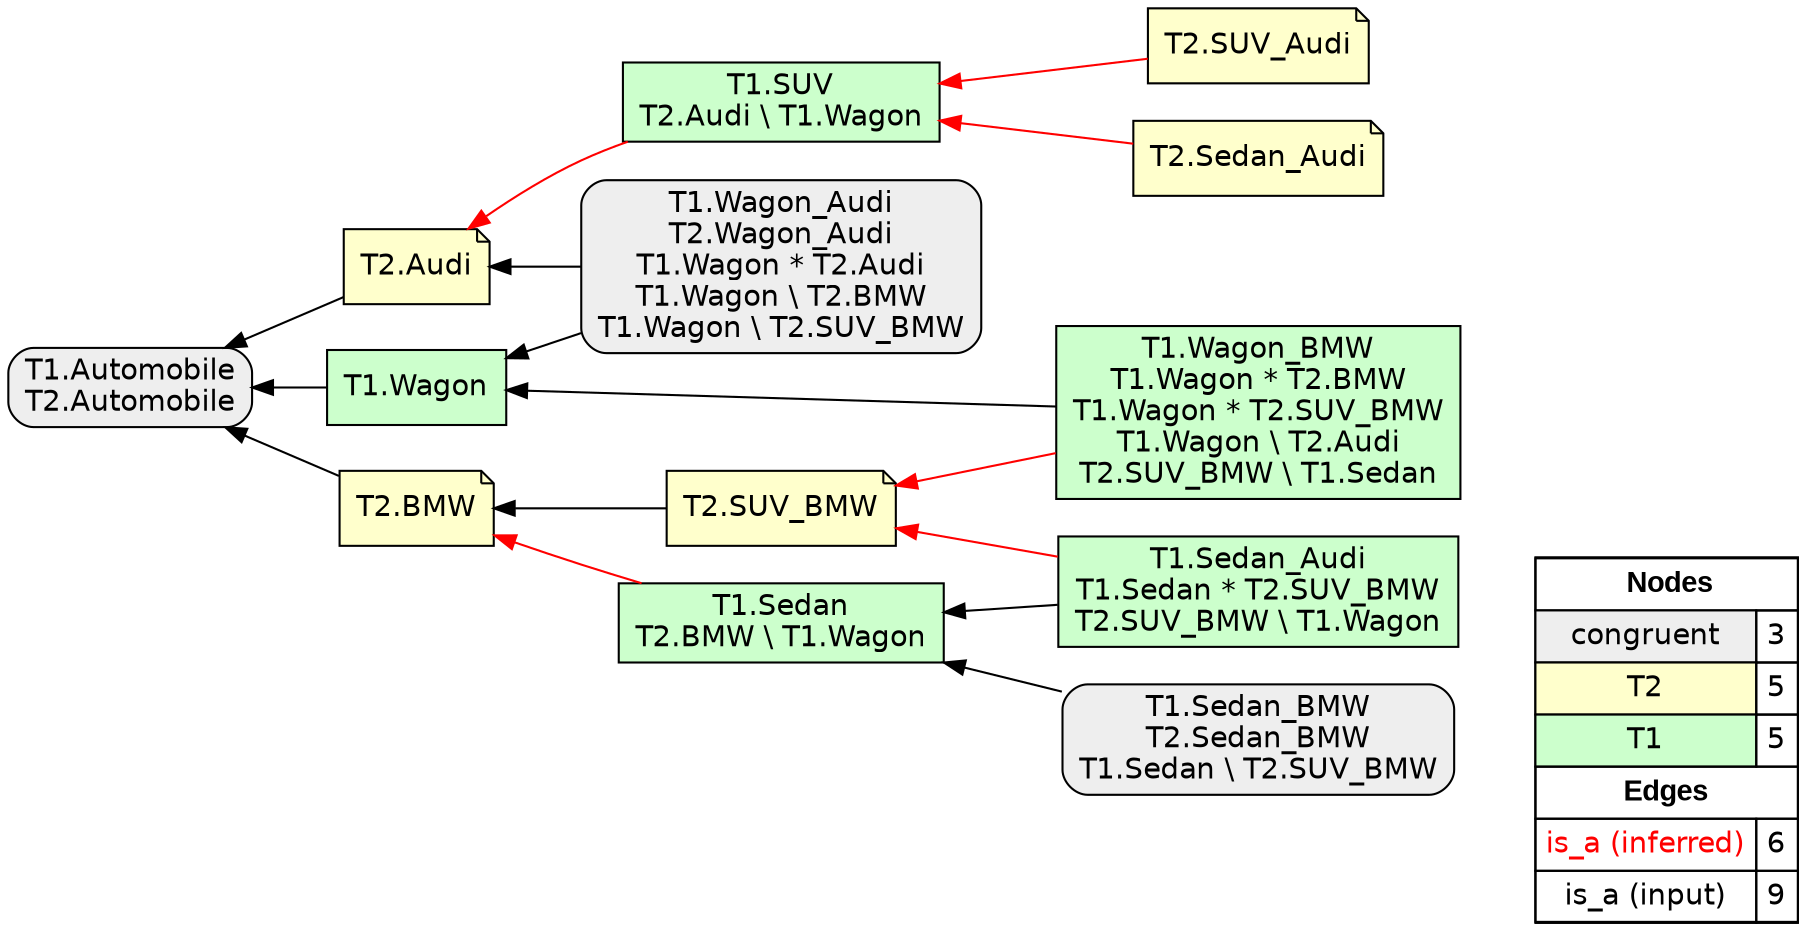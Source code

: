 digraph{
rankdir=RL
node[shape=box style="filled,rounded" fillcolor="#EEEEEE" fontname="helvetica"] 
"T1.Automobile\nT2.Automobile"
"T1.Wagon_Audi\nT2.Wagon_Audi\nT1.Wagon * T2.Audi\nT1.Wagon \\ T2.BMW\nT1.Wagon \\ T2.SUV_BMW"
"T1.Sedan_BMW\nT2.Sedan_BMW\nT1.Sedan \\ T2.SUV_BMW"
node[shape=note style=filled fillcolor="#FFFFCC" fontname="helvetica"] 
"T2.SUV_BMW"
"T2.Audi"
"T2.SUV_Audi"
"T2.BMW"
"T2.Sedan_Audi"
node[shape=box style=filled fillcolor="#CCFFCC" fontname="helvetica"] 
"T1.Wagon"
"T1.Wagon_BMW\nT1.Wagon * T2.BMW\nT1.Wagon * T2.SUV_BMW\nT1.Wagon \\ T2.Audi\nT2.SUV_BMW \\ T1.Sedan"
"T1.Sedan\nT2.BMW \\ T1.Wagon"
"T1.SUV\nT2.Audi \\ T1.Wagon"
"T1.Sedan_Audi\nT1.Sedan * T2.SUV_BMW\nT2.SUV_BMW \\ T1.Wagon"
edge[arrowhead=normal style=dotted color="#000000" constraint=true penwidth=1]
edge[arrowhead=normal style=solid color="#FF0000" constraint=true penwidth=1]
"T1.Sedan\nT2.BMW \\ T1.Wagon" -> "T2.BMW"
"T1.SUV\nT2.Audi \\ T1.Wagon" -> "T2.Audi"
"T2.Sedan_Audi" -> "T1.SUV\nT2.Audi \\ T1.Wagon"
"T1.Sedan_Audi\nT1.Sedan * T2.SUV_BMW\nT2.SUV_BMW \\ T1.Wagon" -> "T2.SUV_BMW"
"T2.SUV_Audi" -> "T1.SUV\nT2.Audi \\ T1.Wagon"
"T1.Wagon_BMW\nT1.Wagon * T2.BMW\nT1.Wagon * T2.SUV_BMW\nT1.Wagon \\ T2.Audi\nT2.SUV_BMW \\ T1.Sedan" -> "T2.SUV_BMW"
edge[arrowhead=normal style=solid color="#000000" constraint=true penwidth=1]
"T1.Sedan_BMW\nT2.Sedan_BMW\nT1.Sedan \\ T2.SUV_BMW" -> "T1.Sedan\nT2.BMW \\ T1.Wagon"
"T1.Wagon_BMW\nT1.Wagon * T2.BMW\nT1.Wagon * T2.SUV_BMW\nT1.Wagon \\ T2.Audi\nT2.SUV_BMW \\ T1.Sedan" -> "T1.Wagon"
"T1.Wagon_Audi\nT2.Wagon_Audi\nT1.Wagon * T2.Audi\nT1.Wagon \\ T2.BMW\nT1.Wagon \\ T2.SUV_BMW" -> "T1.Wagon"
"T2.Audi" -> "T1.Automobile\nT2.Automobile"
"T2.BMW" -> "T1.Automobile\nT2.Automobile"
"T1.Sedan_Audi\nT1.Sedan * T2.SUV_BMW\nT2.SUV_BMW \\ T1.Wagon" -> "T1.Sedan\nT2.BMW \\ T1.Wagon"
"T1.Wagon" -> "T1.Automobile\nT2.Automobile"
"T2.SUV_BMW" -> "T2.BMW"
"T1.Wagon_Audi\nT2.Wagon_Audi\nT1.Wagon * T2.Audi\nT1.Wagon \\ T2.BMW\nT1.Wagon \\ T2.SUV_BMW" -> "T2.Audi"
node[shape=box] 
{rank=source Legend [fillcolor= white margin=0 label=< 
 <TABLE BORDER="0" CELLBORDER="1" CELLSPACING="0" CELLPADDING="4"> 
<TR> <TD COLSPAN="2"><font face="Arial Black"> Nodes</font></TD> </TR> 
<TR> 
 <TD bgcolor="#EEEEEE" fontname="helvetica">congruent</TD> 
 <TD>3</TD> 
 </TR> 
<TR> 
 <TD bgcolor="#FFFFCC" fontname="helvetica">T2</TD> 
 <TD>5</TD> 
 </TR> 
<TR> 
 <TD bgcolor="#CCFFCC" fontname="helvetica">T1</TD> 
 <TD>5</TD> 
 </TR> 
<TR> <TD COLSPAN="2"><font face = "Arial Black"> Edges </font></TD> </TR> 
<TR> 
 <TD><font color ="#FF0000">is_a (inferred)</font></TD><TD>6</TD>
</TR>
<TR> 
 <TD><font color ="#000000">is_a (input)</font></TD><TD>9</TD>
</TR>
</TABLE> 
 >] } 
}